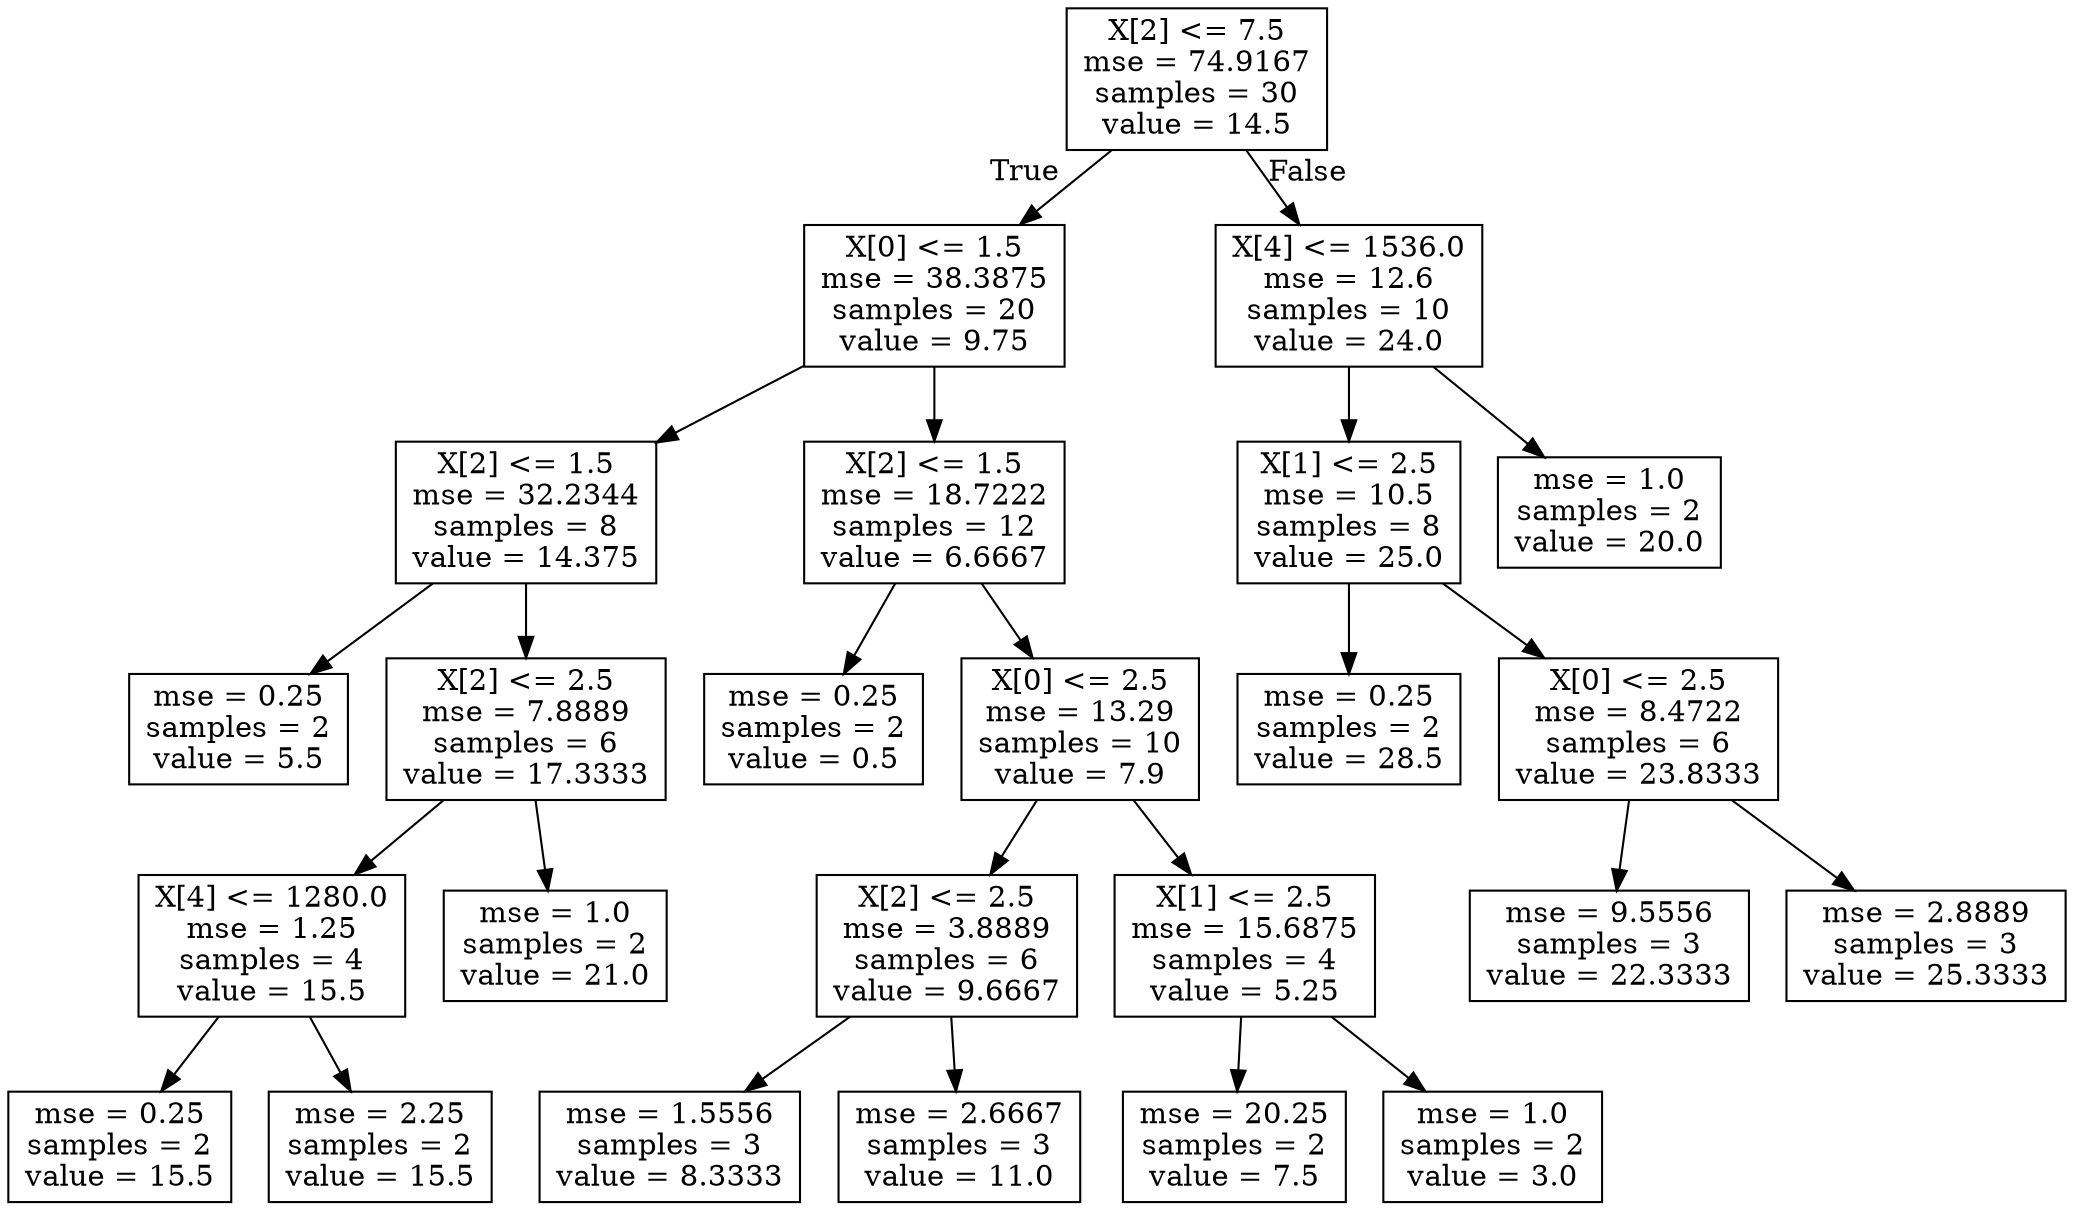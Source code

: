 digraph Tree {
node [shape=box] ;
0 [label="X[2] <= 7.5\nmse = 74.9167\nsamples = 30\nvalue = 14.5"] ;
1 [label="X[0] <= 1.5\nmse = 38.3875\nsamples = 20\nvalue = 9.75"] ;
0 -> 1 [labeldistance=2.5, labelangle=45, headlabel="True"] ;
2 [label="X[2] <= 1.5\nmse = 32.2344\nsamples = 8\nvalue = 14.375"] ;
1 -> 2 ;
3 [label="mse = 0.25\nsamples = 2\nvalue = 5.5"] ;
2 -> 3 ;
4 [label="X[2] <= 2.5\nmse = 7.8889\nsamples = 6\nvalue = 17.3333"] ;
2 -> 4 ;
5 [label="X[4] <= 1280.0\nmse = 1.25\nsamples = 4\nvalue = 15.5"] ;
4 -> 5 ;
6 [label="mse = 0.25\nsamples = 2\nvalue = 15.5"] ;
5 -> 6 ;
7 [label="mse = 2.25\nsamples = 2\nvalue = 15.5"] ;
5 -> 7 ;
8 [label="mse = 1.0\nsamples = 2\nvalue = 21.0"] ;
4 -> 8 ;
9 [label="X[2] <= 1.5\nmse = 18.7222\nsamples = 12\nvalue = 6.6667"] ;
1 -> 9 ;
10 [label="mse = 0.25\nsamples = 2\nvalue = 0.5"] ;
9 -> 10 ;
11 [label="X[0] <= 2.5\nmse = 13.29\nsamples = 10\nvalue = 7.9"] ;
9 -> 11 ;
12 [label="X[2] <= 2.5\nmse = 3.8889\nsamples = 6\nvalue = 9.6667"] ;
11 -> 12 ;
13 [label="mse = 1.5556\nsamples = 3\nvalue = 8.3333"] ;
12 -> 13 ;
14 [label="mse = 2.6667\nsamples = 3\nvalue = 11.0"] ;
12 -> 14 ;
15 [label="X[1] <= 2.5\nmse = 15.6875\nsamples = 4\nvalue = 5.25"] ;
11 -> 15 ;
16 [label="mse = 20.25\nsamples = 2\nvalue = 7.5"] ;
15 -> 16 ;
17 [label="mse = 1.0\nsamples = 2\nvalue = 3.0"] ;
15 -> 17 ;
18 [label="X[4] <= 1536.0\nmse = 12.6\nsamples = 10\nvalue = 24.0"] ;
0 -> 18 [labeldistance=2.5, labelangle=-45, headlabel="False"] ;
19 [label="X[1] <= 2.5\nmse = 10.5\nsamples = 8\nvalue = 25.0"] ;
18 -> 19 ;
20 [label="mse = 0.25\nsamples = 2\nvalue = 28.5"] ;
19 -> 20 ;
21 [label="X[0] <= 2.5\nmse = 8.4722\nsamples = 6\nvalue = 23.8333"] ;
19 -> 21 ;
22 [label="mse = 9.5556\nsamples = 3\nvalue = 22.3333"] ;
21 -> 22 ;
23 [label="mse = 2.8889\nsamples = 3\nvalue = 25.3333"] ;
21 -> 23 ;
24 [label="mse = 1.0\nsamples = 2\nvalue = 20.0"] ;
18 -> 24 ;
}
